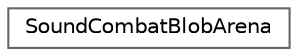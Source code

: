 digraph "Graphical Class Hierarchy"
{
 // LATEX_PDF_SIZE
  bgcolor="transparent";
  edge [fontname=Helvetica,fontsize=10,labelfontname=Helvetica,labelfontsize=10];
  node [fontname=Helvetica,fontsize=10,shape=box,height=0.2,width=0.4];
  rankdir="LR";
  Node0 [id="Node000000",label="SoundCombatBlobArena",height=0.2,width=0.4,color="grey40", fillcolor="white", style="filled",URL="$class_sound_combat_blob_arena.html",tooltip=" "];
}
